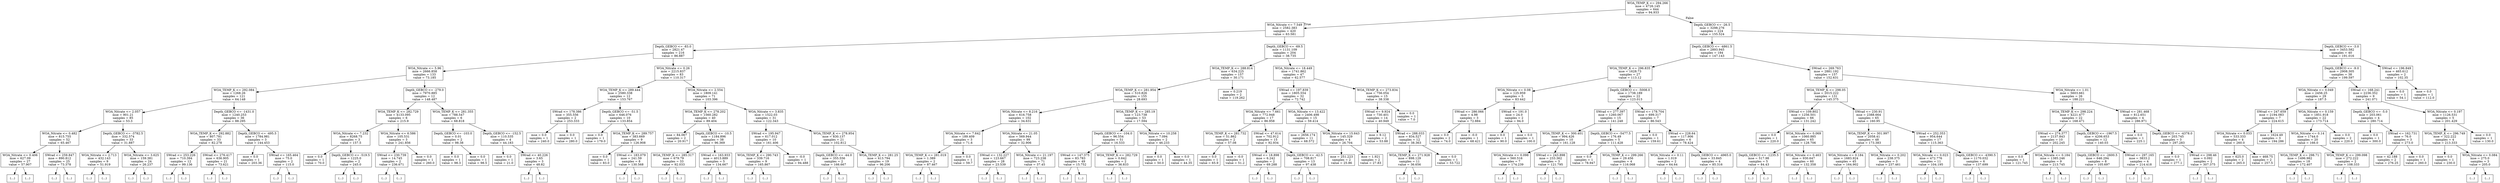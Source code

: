 digraph Tree {
node [shape=box] ;
0 [label="WOA_TEMP_K <= 294.266\nmse = 4726.145\nsamples = 644\nvalue = 94.933"] ;
1 [label="WOA_Nitrate <= 7.549\nmse = 2582.383\nsamples = 420\nvalue = 63.581"] ;
0 -> 1 [labeldistance=2.5, labelangle=45, headlabel="True"] ;
2 [label="Depth_GEBCO <= -83.0\nmse = 2821.47\nsamples = 216\nvalue = 86.887"] ;
1 -> 2 ;
3 [label="WOA_Nitrate <= 5.96\nmse = 2666.858\nsamples = 133\nvalue = 73.185"] ;
2 -> 3 ;
4 [label="WOA_TEMP_K <= 292.084\nmse = 1268.26\nsamples = 121\nvalue = 64.148"] ;
3 -> 4 ;
5 [label="WOA_Nitrate <= 2.057\nmse = 901.21\nsamples = 85\nvalue = 53.3"] ;
4 -> 5 ;
6 [label="WOA_Nitrate <= 0.482\nmse = 815.755\nsamples = 52\nvalue = 65.467"] ;
5 -> 6 ;
7 [label="WOA_Nitrate <= 0.406\nmse = 627.09\nsamples = 27\nvalue = 57.907"] ;
6 -> 7 ;
8 [label="(...)"] ;
7 -> 8 ;
49 [label="(...)"] ;
7 -> 49 ;
58 [label="SWrad <= 259.847\nmse = 890.812\nsamples = 25\nvalue = 73.378"] ;
6 -> 58 ;
59 [label="(...)"] ;
58 -> 59 ;
94 [label="(...)"] ;
58 -> 94 ;
99 [label="Depth_GEBCO <= -3782.5\nmse = 332.574\nsamples = 33\nvalue = 31.887"] ;
5 -> 99 ;
100 [label="WOA_Nitrate <= 2.713\nmse = 432.143\nsamples = 9\nvalue = 51.919"] ;
99 -> 100 ;
101 [label="(...)"] ;
100 -> 101 ;
104 [label="(...)"] ;
100 -> 104 ;
115 [label="WOA_Nitrate <= 3.625\nmse = 159.381\nsamples = 24\nvalue = 26.237"] ;
99 -> 115 ;
116 [label="(...)"] ;
115 -> 116 ;
135 [label="(...)"] ;
115 -> 135 ;
146 [label="Depth_GEBCO <= -1431.0\nmse = 1240.253\nsamples = 36\nvalue = 88.295"] ;
4 -> 146 ;
147 [label="WOA_TEMP_K <= 292.882\nmse = 807.781\nsamples = 33\nvalue = 82.278"] ;
146 -> 147 ;
148 [label="SWrad <= 253.226\nmse = 710.394\nsamples = 12\nvalue = 99.136"] ;
147 -> 148 ;
149 [label="(...)"] ;
148 -> 149 ;
162 [label="(...)"] ;
148 -> 162 ;
165 [label="SWrad <= 276.417\nmse = 636.905\nsamples = 21\nvalue = 73.621"] ;
147 -> 165 ;
166 [label="(...)"] ;
165 -> 166 ;
195 [label="(...)"] ;
165 -> 195 ;
200 [label="Depth_GEBCO <= -495.5\nmse = 1784.981\nsamples = 3\nvalue = 144.453"] ;
146 -> 200 ;
201 [label="mse = 0.0\nsamples = 1\nvalue = 203.36"] ;
200 -> 201 ;
202 [label="SWrad <= 165.464\nmse = 75.0\nsamples = 2\nvalue = 115.0"] ;
200 -> 202 ;
203 [label="(...)"] ;
202 -> 203 ;
204 [label="(...)"] ;
202 -> 204 ;
205 [label="Depth_GEBCO <= -279.0\nmse = 7970.885\nsamples = 12\nvalue = 148.487"] ;
3 -> 205 ;
206 [label="WOA_TEMP_K <= 282.729\nmse = 4133.095\nsamples = 6\nvalue = 215.9"] ;
205 -> 206 ;
207 [label="WOA_Nitrate <= 7.232\nmse = 8268.75\nsamples = 3\nvalue = 157.5"] ;
206 -> 207 ;
208 [label="mse = 0.0\nsamples = 1\nvalue = 70.0"] ;
207 -> 208 ;
209 [label="Depth_GEBCO <= -519.5\nmse = 1225.0\nsamples = 2\nvalue = 245.0"] ;
207 -> 209 ;
210 [label="(...)"] ;
209 -> 210 ;
211 [label="(...)"] ;
209 -> 211 ;
212 [label="WOA_Nitrate <= 6.586\nmse = 105.531\nsamples = 3\nvalue = 241.856"] ;
206 -> 212 ;
213 [label="SWrad <= 230.739\nmse = 14.745\nsamples = 2\nvalue = 236.671"] ;
212 -> 213 ;
214 [label="(...)"] ;
213 -> 214 ;
215 [label="(...)"] ;
213 -> 215 ;
216 [label="mse = 0.0\nsamples = 1\nvalue = 260.0"] ;
212 -> 216 ;
217 [label="WOA_TEMP_K <= 281.355\nmse = 788.547\nsamples = 6\nvalue = 68.818"] ;
205 -> 217 ;
218 [label="Depth_GEBCO <= -103.0\nmse = 0.01\nsamples = 2\nvalue = 98.38"] ;
217 -> 218 ;
219 [label="mse = 0.0\nsamples = 1\nvalue = 98.3"] ;
218 -> 219 ;
220 [label="mse = 0.0\nsamples = 1\nvalue = 98.5"] ;
218 -> 220 ;
221 [label="Depth_GEBCO <= -152.5\nmse = 110.535\nsamples = 4\nvalue = 44.183"] ;
217 -> 221 ;
222 [label="mse = 0.0\nsamples = 1\nvalue = 21.0"] ;
221 -> 222 ;
223 [label="SWrad <= 40.226\nmse = 3.65\nsamples = 3\nvalue = 48.82"] ;
221 -> 223 ;
224 [label="(...)"] ;
223 -> 224 ;
225 [label="(...)"] ;
223 -> 225 ;
228 [label="WOA_Nitrate <= 0.26\nmse = 2215.837\nsamples = 83\nvalue = 110.317"] ;
2 -> 228 ;
229 [label="WOA_TEMP_K <= 289.444\nmse = 2580.338\nsamples = 12\nvalue = 153.767"] ;
228 -> 229 ;
230 [label="SWrad <= 178.386\nmse = 355.556\nsamples = 2\nvalue = 253.333"] ;
229 -> 230 ;
231 [label="mse = 0.0\nsamples = 1\nvalue = 240.0"] ;
230 -> 231 ;
232 [label="mse = 0.0\nsamples = 1\nvalue = 280.0"] ;
230 -> 232 ;
233 [label="Depth_GEBCO <= -51.5\nmse = 646.076\nsamples = 10\nvalue = 133.854"] ;
229 -> 233 ;
234 [label="mse = 0.0\nsamples = 1\nvalue = 179.0"] ;
233 -> 234 ;
235 [label="WOA_TEMP_K <= 289.757\nmse = 383.669\nsamples = 9\nvalue = 126.908"] ;
233 -> 235 ;
236 [label="mse = 0.0\nsamples = 1\nvalue = 83.0"] ;
235 -> 236 ;
237 [label="SWrad <= 183.079\nmse = 241.59\nsamples = 8\nvalue = 130.568"] ;
235 -> 237 ;
238 [label="(...)"] ;
237 -> 238 ;
241 [label="(...)"] ;
237 -> 241 ;
248 [label="WOA_Nitrate <= 2.554\nmse = 1809.141\nsamples = 71\nvalue = 103.396"] ;
228 -> 248 ;
249 [label="WOA_TEMP_K <= 278.202\nmse = 1560.282\nsamples = 40\nvalue = 89.404"] ;
248 -> 249 ;
250 [label="mse = 84.067\nsamples = 2\nvalue = 20.917"] ;
249 -> 250 ;
251 [label="Depth_GEBCO <= -10.5\nmse = 1184.896\nsamples = 38\nvalue = 96.369"] ;
249 -> 251 ;
252 [label="WOA_TEMP_K <= 285.317\nmse = 679.79\nsamples = 33\nvalue = 92.033"] ;
251 -> 252 ;
253 [label="(...)"] ;
252 -> 253 ;
254 [label="(...)"] ;
252 -> 254 ;
301 [label="SWrad <= 163.933\nmse = 4013.889\nsamples = 5\nvalue = 134.667"] ;
251 -> 301 ;
302 [label="(...)"] ;
301 -> 302 ;
305 [label="(...)"] ;
301 -> 305 ;
310 [label="WOA_Nitrate <= 3.835\nmse = 1522.03\nsamples = 31\nvalue = 122.343"] ;
248 -> 310 ;
311 [label="SWrad <= 195.947\nmse = 617.012\nsamples = 10\nvalue = 161.406"] ;
310 -> 311 ;
312 [label="WOA_TEMP_K <= 290.743\nmse = 339.716\nsamples = 9\nvalue = 165.867"] ;
311 -> 312 ;
313 [label="(...)"] ;
312 -> 313 ;
324 [label="(...)"] ;
312 -> 324 ;
327 [label="mse = -0.0\nsamples = 1\nvalue = 94.488"] ;
311 -> 327 ;
328 [label="WOA_TEMP_K <= 278.954\nmse = 830.137\nsamples = 21\nvalue = 102.812"] ;
310 -> 328 ;
329 [label="Depth_GEBCO <= -44.0\nmse = 355.556\nsamples = 2\nvalue = 166.667"] ;
328 -> 329 ;
330 [label="(...)"] ;
329 -> 330 ;
331 [label="(...)"] ;
329 -> 331 ;
332 [label="WOA_TEMP_K <= 281.25\nmse = 413.794\nsamples = 19\nvalue = 96.206"] ;
328 -> 332 ;
333 [label="(...)"] ;
332 -> 333 ;
348 [label="(...)"] ;
332 -> 348 ;
365 [label="Depth_GEBCO <= -69.5\nmse = 1131.109\nsamples = 204\nvalue = 38.735"] ;
1 -> 365 ;
366 [label="WOA_TEMP_K <= 288.814\nmse = 634.225\nsamples = 157\nvalue = 30.171"] ;
365 -> 366 ;
367 [label="WOA_TEMP_K <= 281.954\nmse = 510.826\nsamples = 155\nvalue = 28.693"] ;
366 -> 367 ;
368 [label="WOA_Nitrate <= 8.216\nmse = 616.758\nsamples = 102\nvalue = 34.631"] ;
367 -> 368 ;
369 [label="WOA_Nitrate <= 7.642\nmse = 189.409\nsamples = 3\nvalue = 71.6"] ;
368 -> 369 ;
370 [label="WOA_TEMP_K <= 281.019\nmse = 1.389\nsamples = 2\nvalue = 87.467"] ;
369 -> 370 ;
371 [label="(...)"] ;
370 -> 371 ;
372 [label="(...)"] ;
370 -> 372 ;
373 [label="mse = 0.0\nsamples = 1\nvalue = 59.7"] ;
369 -> 373 ;
374 [label="WOA_Nitrate <= 21.05\nmse = 569.944\nsamples = 99\nvalue = 32.906"] ;
368 -> 374 ;
375 [label="SWrad <= 132.227\nmse = 123.667\nsamples = 28\nvalue = 23.539"] ;
374 -> 375 ;
376 [label="(...)"] ;
375 -> 376 ;
403 [label="(...)"] ;
375 -> 403 ;
426 [label="WOA_Nitrate <= 21.197\nmse = 723.238\nsamples = 71\nvalue = 37.45"] ;
374 -> 426 ;
427 [label="(...)"] ;
426 -> 427 ;
428 [label="(...)"] ;
426 -> 428 ;
559 [label="WOA_TEMP_K <= 285.19\nmse = 123.738\nsamples = 53\nvalue = 17.594"] ;
367 -> 559 ;
560 [label="Depth_GEBCO <= -104.0\nmse = 96.554\nsamples = 51\nvalue = 16.533"] ;
559 -> 560 ;
561 [label="SWrad <= 147.375\nmse = 83.783\nsamples = 49\nvalue = 15.752"] ;
560 -> 561 ;
562 [label="(...)"] ;
561 -> 562 ;
607 [label="(...)"] ;
561 -> 607 ;
614 [label="WOA_TEMP_K <= 282.729\nmse = 0.642\nsamples = 2\nvalue = 36.833"] ;
560 -> 614 ;
615 [label="(...)"] ;
614 -> 615 ;
616 [label="(...)"] ;
614 -> 616 ;
617 [label="WOA_Nitrate <= 10.258\nmse = 7.094\nsamples = 2\nvalue = 46.233"] ;
559 -> 617 ;
618 [label="mse = 0.0\nsamples = 1\nvalue = 50.0"] ;
617 -> 618 ;
619 [label="mse = 0.0\nsamples = 1\nvalue = 44.35"] ;
617 -> 619 ;
620 [label="mse = 0.219\nsamples = 2\nvalue = 119.262"] ;
366 -> 620 ;
621 [label="WOA_Nitrate <= 18.449\nmse = 1741.862\nsamples = 47\nvalue = 62.577"] ;
365 -> 621 ;
622 [label="SWrad <= 197.839\nmse = 1805.554\nsamples = 32\nvalue = 72.742"] ;
621 -> 622 ;
623 [label="WOA_Nitrate <= 7.661\nmse = 772.948\nsamples = 17\nvalue = 86.958"] ;
622 -> 623 ;
624 [label="WOA_TEMP_K <= 281.732\nmse = 51.862\nsamples = 2\nvalue = 57.08"] ;
623 -> 624 ;
625 [label="mse = 0.0\nsamples = 1\nvalue = 65.9"] ;
624 -> 625 ;
626 [label="mse = -0.0\nsamples = 1\nvalue = 51.2"] ;
624 -> 626 ;
627 [label="SWrad <= 47.614\nmse = 702.912\nsamples = 15\nvalue = 92.934"] ;
623 -> 627 ;
628 [label="SWrad <= 18.898\nmse = 6.242\nsamples = 2\nvalue = 69.288"] ;
627 -> 628 ;
629 [label="(...)"] ;
628 -> 629 ;
630 [label="(...)"] ;
628 -> 630 ;
631 [label="Depth_GEBCO <= -42.5\nmse = 708.817\nsamples = 13\nvalue = 97.438"] ;
627 -> 631 ;
632 [label="(...)"] ;
631 -> 632 ;
635 [label="(...)"] ;
631 -> 635 ;
636 [label="WOA_Nitrate <= 13.422\nmse = 2406.498\nsamples = 15\nvalue = 59.414"] ;
622 -> 636 ;
637 [label="mse = 2656.174\nsamples = 11\nvalue = 68.572"] ;
636 -> 637 ;
638 [label="WOA_Nitrate <= 15.643\nmse = 145.329\nsamples = 4\nvalue = 26.704"] ;
636 -> 638 ;
639 [label="mse = 251.223\nsamples = 2\nvalue = 25.86"] ;
638 -> 639 ;
640 [label="mse = 1.921\nsamples = 2\nvalue = 27.83"] ;
638 -> 640 ;
641 [label="WOA_TEMP_K <= 273.834\nmse = 756.054\nsamples = 15\nvalue = 38.338"] ;
621 -> 641 ;
642 [label="SWrad <= 9.924\nmse = 730.401\nsamples = 14\nvalue = 40.949"] ;
641 -> 642 ;
643 [label="mse = 9.12\nsamples = 2\nvalue = 53.88"] ;
642 -> 643 ;
644 [label="SWrad <= 288.033\nmse = 834.527\nsamples = 12\nvalue = 38.363"] ;
642 -> 644 ;
645 [label="WOA_TEMP_K <= 271.928\nmse = 898.129\nsamples = 11\nvalue = 36.656"] ;
644 -> 645 ;
646 [label="(...)"] ;
645 -> 646 ;
649 [label="(...)"] ;
645 -> 649 ;
652 [label="mse = 0.0\nsamples = 1\nvalue = 53.722"] ;
644 -> 652 ;
653 [label="mse = 0.0\nsamples = 1\nvalue = 7.0"] ;
641 -> 653 ;
654 [label="Depth_GEBCO <= -26.5\nmse = 3298.276\nsamples = 224\nvalue = 155.524"] ;
0 -> 654 [labeldistance=2.5, labelangle=-45, headlabel="False"] ;
655 [label="Depth_GEBCO <= -4861.5\nmse = 2893.945\nsamples = 184\nvalue = 147.143"] ;
654 -> 655 ;
656 [label="WOA_TEMP_K <= 296.835\nmse = 1628.73\nsamples = 27\nvalue = 113.12"] ;
655 -> 656 ;
657 [label="WOA_Nitrate <= 0.08\nmse = 125.959\nsamples = 5\nvalue = 83.442"] ;
656 -> 657 ;
658 [label="SWrad <= 286.066\nmse = 4.98\nsamples = 3\nvalue = 72.884"] ;
657 -> 658 ;
659 [label="mse = 0.0\nsamples = 2\nvalue = 74.0"] ;
658 -> 659 ;
660 [label="mse = -0.0\nsamples = 1\nvalue = 68.421"] ;
658 -> 660 ;
661 [label="SWrad <= 191.0\nmse = 24.0\nsamples = 2\nvalue = 94.0"] ;
657 -> 661 ;
662 [label="mse = 0.0\nsamples = 1\nvalue = 90.0"] ;
661 -> 662 ;
663 [label="mse = 0.0\nsamples = 1\nvalue = 100.0"] ;
661 -> 663 ;
664 [label="Depth_GEBCO <= -5008.0\nmse = 1738.189\nsamples = 22\nvalue = 123.013"] ;
656 -> 664 ;
665 [label="SWrad <= 277.397\nmse = 1260.067\nsamples = 15\nvalue = 141.248"] ;
664 -> 665 ;
666 [label="WOA_TEMP_K <= 300.401\nmse = 994.426\nsamples = 10\nvalue = 161.128"] ;
665 -> 666 ;
667 [label="WOA_Nitrate <= 0.098\nmse = 560.516\nsamples = 7\nvalue = 174.239"] ;
666 -> 667 ;
668 [label="(...)"] ;
667 -> 668 ;
673 [label="(...)"] ;
667 -> 673 ;
680 [label="SWrad <= 243.898\nmse = 233.362\nsamples = 3\nvalue = 121.795"] ;
666 -> 680 ;
681 [label="(...)"] ;
680 -> 681 ;
684 [label="(...)"] ;
680 -> 684 ;
685 [label="Depth_GEBCO <= -5477.5\nmse = 176.49\nsamples = 5\nvalue = 111.428"] ;
665 -> 685 ;
686 [label="mse = 0.0\nsamples = 1\nvalue = 78.947"] ;
685 -> 686 ;
687 [label="WOA_TEMP_K <= 299.266\nmse = 29.456\nsamples = 4\nvalue = 116.068"] ;
685 -> 687 ;
688 [label="(...)"] ;
687 -> 688 ;
689 [label="(...)"] ;
687 -> 689 ;
694 [label="SWrad <= 178.704\nmse = 699.317\nsamples = 7\nvalue = 86.543"] ;
664 -> 694 ;
695 [label="mse = 0.0\nsamples = 1\nvalue = 159.61"] ;
694 -> 695 ;
696 [label="SWrad <= 228.64\nmse = 117.906\nsamples = 6\nvalue = 78.424"] ;
694 -> 696 ;
697 [label="WOA_Nitrate <= 0.11\nmse = 1.019\nsamples = 2\nvalue = 64.64"] ;
696 -> 697 ;
698 [label="(...)"] ;
697 -> 698 ;
699 [label="(...)"] ;
697 -> 699 ;
700 [label="Depth_GEBCO <= -4965.0\nmse = 33.845\nsamples = 4\nvalue = 85.316"] ;
696 -> 700 ;
701 [label="(...)"] ;
700 -> 701 ;
702 [label="(...)"] ;
700 -> 702 ;
707 [label="SWrad <= 269.763\nmse = 2881.192\nsamples = 157\nvalue = 152.631"] ;
655 -> 707 ;
708 [label="WOA_TEMP_K <= 298.05\nmse = 2015.222\nsamples = 131\nvalue = 145.375"] ;
707 -> 708 ;
709 [label="SWrad <= 109.802\nmse = 1256.501\nsamples = 66\nvalue = 131.242"] ;
708 -> 709 ;
710 [label="mse = 0.0\nsamples = 1\nvalue = 220.0"] ;
709 -> 710 ;
711 [label="WOA_Nitrate <= 0.069\nmse = 1060.885\nsamples = 65\nvalue = 128.706"] ;
709 -> 711 ;
712 [label="Depth_GEBCO <= -1235.5\nmse = 517.98\nsamples = 5\nvalue = 84.43"] ;
711 -> 712 ;
713 [label="(...)"] ;
712 -> 713 ;
716 [label="(...)"] ;
712 -> 716 ;
719 [label="WOA_Nitrate <= 0.463\nmse = 930.647\nsamples = 60\nvalue = 132.358"] ;
711 -> 719 ;
720 [label="(...)"] ;
719 -> 720 ;
785 [label="(...)"] ;
719 -> 785 ;
820 [label="SWrad <= 230.91\nmse = 2388.664\nsamples = 65\nvalue = 160.95"] ;
708 -> 820 ;
821 [label="WOA_TEMP_K <= 301.997\nmse = 2058.41\nsamples = 48\nvalue = 173.383"] ;
820 -> 821 ;
822 [label="WOA_Nitrate <= 0.184\nmse = 1683.924\nsamples = 45\nvalue = 164.902"] ;
821 -> 822 ;
823 [label="(...)"] ;
822 -> 823 ;
852 [label="(...)"] ;
822 -> 852 ;
889 [label="WOA_Nitrate <= 0.202\nmse = 238.375\nsamples = 3\nvalue = 237.461"] ;
821 -> 889 ;
890 [label="(...)"] ;
889 -> 890 ;
893 [label="(...)"] ;
889 -> 893 ;
894 [label="SWrad <= 252.353\nmse = 954.644\nsamples = 17\nvalue = 115.363"] ;
820 -> 894 ;
895 [label="WOA_Nitrate <= 0.023\nmse = 472.776\nsamples = 11\nvalue = 104.195"] ;
894 -> 895 ;
896 [label="(...)"] ;
895 -> 896 ;
899 [label="(...)"] ;
895 -> 899 ;
916 [label="Depth_GEBCO <= -4390.5\nmse = 1170.032\nsamples = 6\nvalue = 137.699"] ;
894 -> 916 ;
917 [label="(...)"] ;
916 -> 917 ;
918 [label="(...)"] ;
916 -> 918 ;
927 [label="WOA_Nitrate <= 1.01\nmse = 5603.661\nsamples = 26\nvalue = 188.221"] ;
707 -> 927 ;
928 [label="WOA_TEMP_K <= 298.224\nmse = 4221.477\nsamples = 22\nvalue = 168.471"] ;
927 -> 928 ;
929 [label="SWrad <= 274.377\nmse = 2137.843\nsamples = 10\nvalue = 202.245"] ;
928 -> 929 ;
930 [label="mse = 0.0\nsamples = 1\nvalue = 121.745"] ;
929 -> 930 ;
931 [label="WOA_Nitrate <= 0.184\nmse = 1385.246\nsamples = 9\nvalue = 213.745"] ;
929 -> 931 ;
932 [label="(...)"] ;
931 -> 932 ;
943 [label="(...)"] ;
931 -> 943 ;
944 [label="Depth_GEBCO <= -1967.5\nmse = 4206.653\nsamples = 12\nvalue = 140.03"] ;
928 -> 944 ;
945 [label="Depth_GEBCO <= -2600.5\nmse = 646.294\nsamples = 8\nvalue = 105.697"] ;
944 -> 945 ;
946 [label="(...)"] ;
945 -> 946 ;
957 [label="(...)"] ;
945 -> 957 ;
958 [label="SWrad <= 297.165\nmse = 3833.2\nsamples = 4\nvalue = 214.418"] ;
944 -> 958 ;
959 [label="(...)"] ;
958 -> 959 ;
964 [label="(...)"] ;
958 -> 964 ;
965 [label="SWrad <= 281.468\nmse = 812.651\nsamples = 4\nvalue = 286.971"] ;
927 -> 965 ;
966 [label="mse = 0.0\nsamples = 1\nvalue = 225.1"] ;
965 -> 966 ;
967 [label="Depth_GEBCO <= -4378.0\nmse = 203.745\nsamples = 3\nvalue = 297.283"] ;
965 -> 967 ;
968 [label="mse = 0.0\nsamples = 1\nvalue = 277.1"] ;
967 -> 968 ;
969 [label="SWrad <= 298.46\nmse = 0.092\nsamples = 2\nvalue = 307.375"] ;
967 -> 969 ;
970 [label="(...)"] ;
969 -> 970 ;
971 [label="(...)"] ;
969 -> 971 ;
972 [label="Depth_GEBCO <= -3.0\nmse = 3453.582\nsamples = 40\nvalue = 191.016"] ;
654 -> 972 ;
973 [label="Depth_GEBCO <= -9.0\nmse = 2908.305\nsamples = 38\nvalue = 199.597"] ;
972 -> 973 ;
974 [label="WOA_Nitrate <= 0.049\nmse = 2456.25\nsamples = 29\nvalue = 187.5"] ;
973 -> 974 ;
975 [label="SWrad <= 247.659\nmse = 2194.083\nsamples = 7\nvalue = 224.615"] ;
974 -> 975 ;
976 [label="WOA_Nitrate <= 0.033\nmse = 533.333\nsamples = 4\nvalue = 260.0"] ;
975 -> 976 ;
977 [label="mse = 625.0\nsamples = 2\nvalue = 265.0"] ;
976 -> 977 ;
978 [label="mse = 468.75\nsamples = 2\nvalue = 257.5"] ;
976 -> 978 ;
979 [label="mse = 1624.49\nsamples = 3\nvalue = 194.286"] ;
975 -> 979 ;
980 [label="WOA_Nitrate <= 0.159\nmse = 1851.918\nsamples = 22\nvalue = 173.714"] ;
974 -> 980 ;
981 [label="WOA_Nitrate <= 0.14\nmse = 1744.0\nsamples = 20\nvalue = 166.0"] ;
980 -> 981 ;
982 [label="WOA_TEMP_K <= 298.71\nmse = 1496.982\nsamples = 18\nvalue = 172.407"] ;
981 -> 982 ;
983 [label="(...)"] ;
982 -> 983 ;
998 [label="(...)"] ;
982 -> 998 ;
1001 [label="WOA_TEMP_K <= 299.098\nmse = 272.222\nsamples = 2\nvalue = 108.333"] ;
981 -> 1001 ;
1002 [label="(...)"] ;
1001 -> 1002 ;
1003 [label="(...)"] ;
1001 -> 1003 ;
1004 [label="mse = 0.0\nsamples = 2\nvalue = 220.0"] ;
980 -> 1004 ;
1005 [label="SWrad <= 168.241\nmse = 2236.352\nsamples = 9\nvalue = 241.071"] ;
973 -> 1005 ;
1006 [label="Depth_GEBCO <= -5.0\nmse = 203.061\nsamples = 4\nvalue = 280.714"] ;
1005 -> 1006 ;
1007 [label="mse = 0.0\nsamples = 1\nvalue = 300.0"] ;
1006 -> 1007 ;
1008 [label="SWrad <= 162.731\nmse = 76.0\nsamples = 3\nvalue = 273.0"] ;
1006 -> 1008 ;
1009 [label="mse = 42.188\nsamples = 2\nvalue = 276.25"] ;
1008 -> 1009 ;
1010 [label="mse = 0.0\nsamples = 1\nvalue = 260.0"] ;
1008 -> 1010 ;
1011 [label="WOA_Nitrate <= 0.197\nmse = 1126.531\nsamples = 5\nvalue = 201.429"] ;
1005 -> 1011 ;
1012 [label="WOA_TEMP_K <= 296.749\nmse = 322.222\nsamples = 4\nvalue = 213.333"] ;
1011 -> 1012 ;
1013 [label="mse = 0.0\nsamples = 1\nvalue = 230.0"] ;
1012 -> 1013 ;
1014 [label="WOA_Nitrate <= 0.084\nmse = 275.0\nsamples = 3\nvalue = 205.0"] ;
1012 -> 1014 ;
1015 [label="(...)"] ;
1014 -> 1015 ;
1016 [label="(...)"] ;
1014 -> 1016 ;
1017 [label="mse = 0.0\nsamples = 1\nvalue = 130.0"] ;
1011 -> 1017 ;
1018 [label="SWrad <= 196.849\nmse = 465.612\nsamples = 2\nvalue = 102.35"] ;
972 -> 1018 ;
1019 [label="mse = 0.0\nsamples = 1\nvalue = 54.1"] ;
1018 -> 1019 ;
1020 [label="mse = 0.0\nsamples = 1\nvalue = 112.0"] ;
1018 -> 1020 ;
}